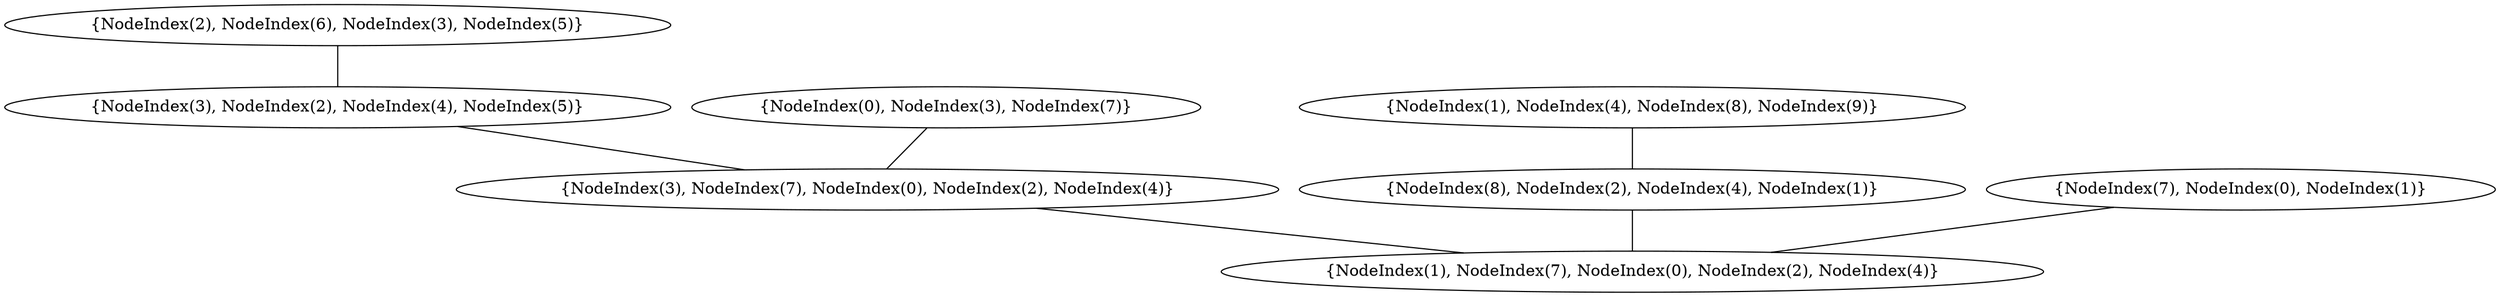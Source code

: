 graph {
    0 [ label = "{NodeIndex(1), NodeIndex(7), NodeIndex(0), NodeIndex(2), NodeIndex(4)}" ]
    1 [ label = "{NodeIndex(3), NodeIndex(7), NodeIndex(0), NodeIndex(2), NodeIndex(4)}" ]
    2 [ label = "{NodeIndex(8), NodeIndex(2), NodeIndex(4), NodeIndex(1)}" ]
    3 [ label = "{NodeIndex(3), NodeIndex(2), NodeIndex(4), NodeIndex(5)}" ]
    4 [ label = "{NodeIndex(2), NodeIndex(6), NodeIndex(3), NodeIndex(5)}" ]
    5 [ label = "{NodeIndex(7), NodeIndex(0), NodeIndex(1)}" ]
    6 [ label = "{NodeIndex(0), NodeIndex(3), NodeIndex(7)}" ]
    7 [ label = "{NodeIndex(1), NodeIndex(4), NodeIndex(8), NodeIndex(9)}" ]
    1 -- 0 [ ]
    6 -- 1 [ ]
    4 -- 3 [ ]
    5 -- 0 [ ]
    7 -- 2 [ ]
    2 -- 0 [ ]
    3 -- 1 [ ]
}
